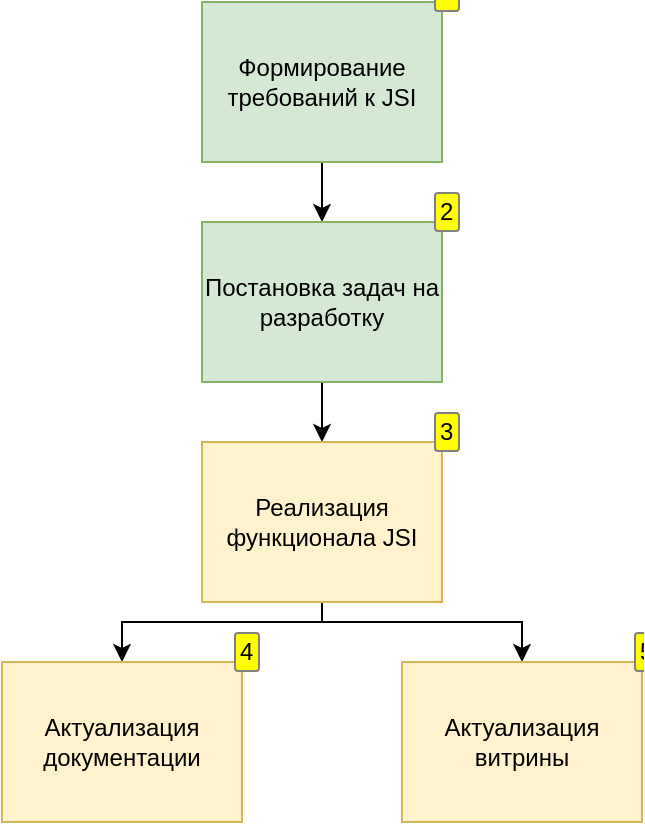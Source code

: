 <mxfile version="22.0.6" type="github">
  <diagram name="Page-1" id="SdBYq217SC5ZIg3aM_3a">
    <mxGraphModel dx="1242" dy="781" grid="1" gridSize="10" guides="1" tooltips="1" connect="1" arrows="1" fold="1" page="1" pageScale="1" pageWidth="850" pageHeight="1100" math="0" shadow="0">
      <root>
        <mxCell id="0" />
        <mxCell id="1" parent="0" />
        <mxCell id="4smD_PYcbweHSZeflIBM-6" style="edgeStyle=orthogonalEdgeStyle;rounded=0;orthogonalLoop=1;jettySize=auto;html=1;exitX=0.5;exitY=1;exitDx=0;exitDy=0;entryX=0.5;entryY=0;entryDx=0;entryDy=0;" edge="1" parent="1" source="4smD_PYcbweHSZeflIBM-1" target="4smD_PYcbweHSZeflIBM-2">
          <mxGeometry relative="1" as="geometry" />
        </mxCell>
        <mxCell id="4smD_PYcbweHSZeflIBM-1" value="Формирование требований к JSI" style="rounded=0;whiteSpace=wrap;html=1;enumerate=1;fillColor=#d5e8d4;strokeColor=#82b366;" vertex="1" parent="1">
          <mxGeometry x="340" y="150" width="120" height="80" as="geometry" />
        </mxCell>
        <mxCell id="4smD_PYcbweHSZeflIBM-7" style="edgeStyle=orthogonalEdgeStyle;rounded=0;orthogonalLoop=1;jettySize=auto;html=1;exitX=0.5;exitY=1;exitDx=0;exitDy=0;entryX=0.5;entryY=0;entryDx=0;entryDy=0;" edge="1" parent="1" source="4smD_PYcbweHSZeflIBM-2" target="4smD_PYcbweHSZeflIBM-3">
          <mxGeometry relative="1" as="geometry" />
        </mxCell>
        <mxCell id="4smD_PYcbweHSZeflIBM-2" value="Постановка задач на разработку" style="rounded=0;whiteSpace=wrap;html=1;enumerate=1;fillColor=#d5e8d4;strokeColor=#82b366;" vertex="1" parent="1">
          <mxGeometry x="340" y="260" width="120" height="80" as="geometry" />
        </mxCell>
        <mxCell id="4smD_PYcbweHSZeflIBM-8" style="edgeStyle=orthogonalEdgeStyle;rounded=0;orthogonalLoop=1;jettySize=auto;html=1;exitX=0.5;exitY=1;exitDx=0;exitDy=0;entryX=0.5;entryY=0;entryDx=0;entryDy=0;" edge="1" parent="1" source="4smD_PYcbweHSZeflIBM-3" target="4smD_PYcbweHSZeflIBM-4">
          <mxGeometry relative="1" as="geometry">
            <Array as="points">
              <mxPoint x="400" y="460" />
              <mxPoint x="300" y="460" />
            </Array>
          </mxGeometry>
        </mxCell>
        <mxCell id="4smD_PYcbweHSZeflIBM-9" style="edgeStyle=orthogonalEdgeStyle;rounded=0;orthogonalLoop=1;jettySize=auto;html=1;exitX=0.5;exitY=1;exitDx=0;exitDy=0;entryX=0.5;entryY=0;entryDx=0;entryDy=0;" edge="1" parent="1" source="4smD_PYcbweHSZeflIBM-3" target="4smD_PYcbweHSZeflIBM-5">
          <mxGeometry relative="1" as="geometry">
            <Array as="points">
              <mxPoint x="400" y="460" />
              <mxPoint x="500" y="460" />
            </Array>
          </mxGeometry>
        </mxCell>
        <mxCell id="4smD_PYcbweHSZeflIBM-3" value="Реализация функционала JSI" style="rounded=0;whiteSpace=wrap;html=1;enumerate=1;fillColor=#fff2cc;strokeColor=#d6b656;" vertex="1" parent="1">
          <mxGeometry x="340" y="370" width="120" height="80" as="geometry" />
        </mxCell>
        <mxCell id="4smD_PYcbweHSZeflIBM-4" value="Актуализация документации" style="rounded=0;whiteSpace=wrap;html=1;enumerate=1;fillColor=#fff2cc;strokeColor=#d6b656;" vertex="1" parent="1">
          <mxGeometry x="240" y="480" width="120" height="80" as="geometry" />
        </mxCell>
        <mxCell id="4smD_PYcbweHSZeflIBM-5" value="Актуализация витрины" style="rounded=0;whiteSpace=wrap;html=1;enumerate=1;fillColor=#fff2cc;strokeColor=#d6b656;" vertex="1" parent="1">
          <mxGeometry x="440" y="480" width="120" height="80" as="geometry" />
        </mxCell>
      </root>
    </mxGraphModel>
  </diagram>
</mxfile>
